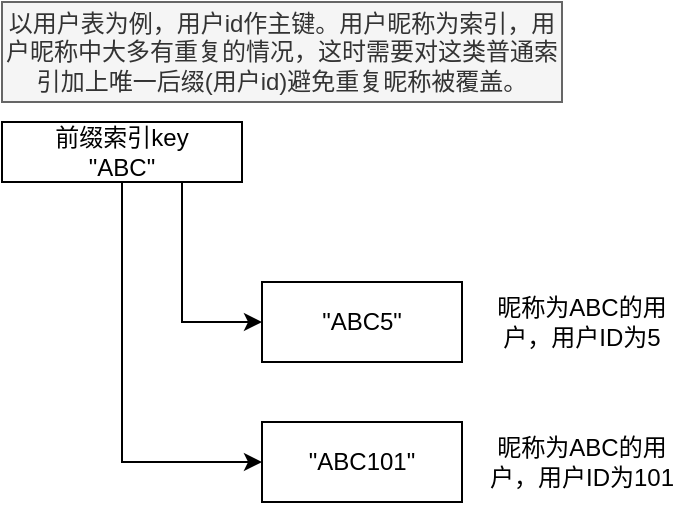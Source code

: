 <mxfile version="12.2.4" pages="1"><diagram id="ZF7wMukWQo_dIJjZYs8j" name="Page-1"><mxGraphModel dx="526" dy="602" grid="1" gridSize="10" guides="1" tooltips="1" connect="1" arrows="1" fold="1" page="1" pageScale="1" pageWidth="827" pageHeight="1169" math="0" shadow="0"><root><mxCell id="0"/><mxCell id="1" parent="0"/><mxCell id="9" value="前缀索引key&lt;br&gt;&quot;ABC&quot;" style="whiteSpace=wrap;html=1;" parent="1" vertex="1"><mxGeometry x="40" y="100" width="120" height="30" as="geometry"/></mxCell><mxCell id="10" value="&quot;ABC101&quot;" style="whiteSpace=wrap;html=1;" parent="1" vertex="1"><mxGeometry x="170" y="250" width="100" height="40" as="geometry"/></mxCell><mxCell id="11" value="" style="edgeStyle=elbowEdgeStyle;elbow=vertical;html=1;rounded=0;" parent="1" source="9" target="10" edge="1"><mxGeometry relative="1" as="geometry"><Array as="points"><mxPoint x="100" y="270"/></Array></mxGeometry></mxCell><mxCell id="12" value="&quot;ABC5&quot;" style="whiteSpace=wrap;html=1;" parent="1" vertex="1"><mxGeometry x="170" y="180" width="100" height="40" as="geometry"/></mxCell><mxCell id="13" value="" style="edgeStyle=elbowEdgeStyle;elbow=vertical;html=1;rounded=0;entryX=0;entryY=0.5;entryDx=0;entryDy=0;" parent="1" source="9" target="12" edge="1"><mxGeometry relative="1" as="geometry"><Array as="points"><mxPoint x="130" y="200"/></Array></mxGeometry></mxCell><mxCell id="14" value="以用户表为例，用户id作主键。用户昵称为索引，用户昵称中大多有重复的情况，这时需要对这类普通索引加上唯一后缀(用户id)避免重复昵称被覆盖。" style="text;html=1;align=center;verticalAlign=middle;whiteSpace=wrap;rounded=0;fillColor=#f5f5f5;strokeColor=#666666;fontColor=#333333;" parent="1" vertex="1"><mxGeometry x="40" y="40" width="280" height="50" as="geometry"/></mxCell><mxCell id="15" value="昵称为ABC的用户，用户ID为5" style="text;html=1;strokeColor=none;fillColor=none;align=center;verticalAlign=middle;whiteSpace=wrap;rounded=0;" vertex="1" parent="1"><mxGeometry x="280" y="190" width="100" height="20" as="geometry"/></mxCell><mxCell id="16" value="昵称为ABC的用户，用户ID为101" style="text;html=1;strokeColor=none;fillColor=none;align=center;verticalAlign=middle;whiteSpace=wrap;rounded=0;" vertex="1" parent="1"><mxGeometry x="280" y="260" width="100" height="20" as="geometry"/></mxCell></root></mxGraphModel></diagram></mxfile>